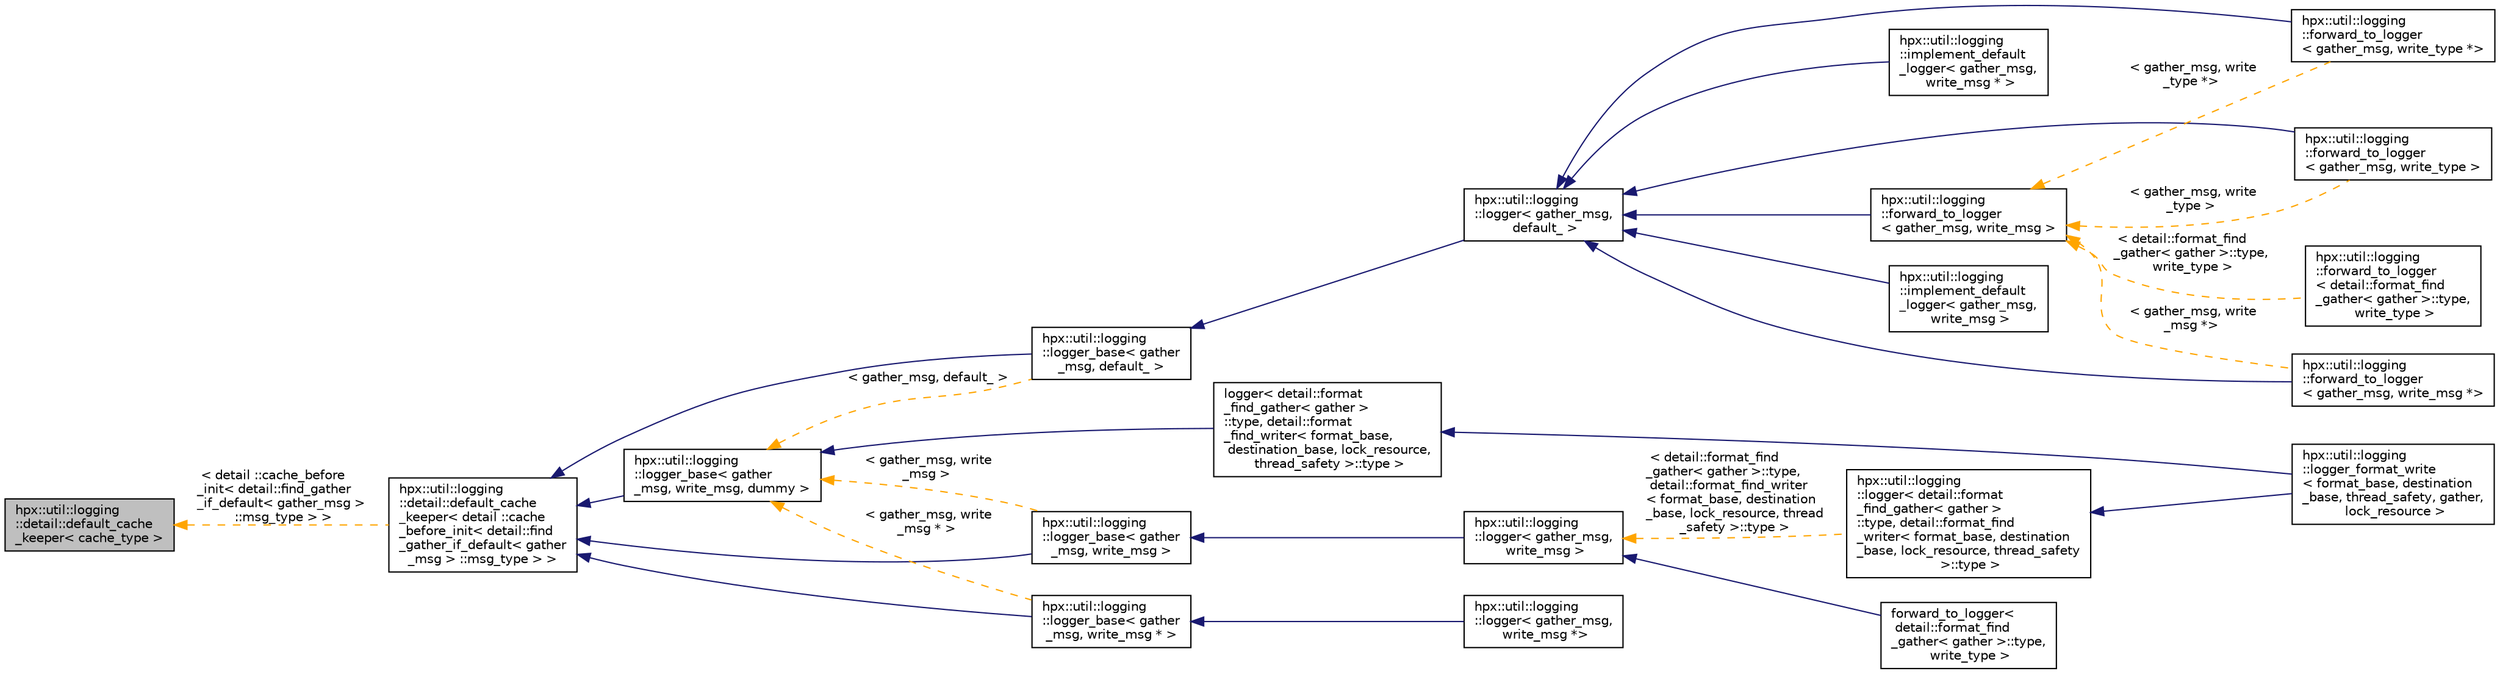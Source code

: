 digraph "hpx::util::logging::detail::default_cache_keeper&lt; cache_type &gt;"
{
  edge [fontname="Helvetica",fontsize="10",labelfontname="Helvetica",labelfontsize="10"];
  node [fontname="Helvetica",fontsize="10",shape=record];
  rankdir="LR";
  Node0 [label="hpx::util::logging\l::detail::default_cache\l_keeper\< cache_type \>",height=0.2,width=0.4,color="black", fillcolor="grey75", style="filled", fontcolor="black"];
  Node0 -> Node1 [dir="back",color="orange",fontsize="10",style="dashed",label=" \< detail ::cache_before\l_init\< detail::find_gather\l_if_default\< gather_msg \>\l ::msg_type \> \>" ,fontname="Helvetica"];
  Node1 [label="hpx::util::logging\l::detail::default_cache\l_keeper\< detail ::cache\l_before_init\< detail::find\l_gather_if_default\< gather\l_msg \> ::msg_type \> \>",height=0.2,width=0.4,color="black", fillcolor="white", style="filled",URL="$d6/d40/structhpx_1_1util_1_1logging_1_1detail_1_1default__cache__keeper.html"];
  Node1 -> Node2 [dir="back",color="midnightblue",fontsize="10",style="solid",fontname="Helvetica"];
  Node2 [label="hpx::util::logging\l::logger_base\< gather\l_msg, write_msg, dummy \>",height=0.2,width=0.4,color="black", fillcolor="white", style="filled",URL="$da/d10/structhpx_1_1util_1_1logging_1_1logger__base.html",tooltip="logger base class. "];
  Node2 -> Node3 [dir="back",color="midnightblue",fontsize="10",style="solid",fontname="Helvetica"];
  Node3 [label="logger\< detail::format\l_find_gather\< gather \>\l::type, detail::format\l_find_writer\< format_base,\l destination_base, lock_resource,\l thread_safety \>::type \>",height=0.2,width=0.4,color="black", fillcolor="white", style="filled",URL="$d3/d3e/structhpx_1_1util_1_1logging_1_1logger.html"];
  Node3 -> Node4 [dir="back",color="midnightblue",fontsize="10",style="solid",fontname="Helvetica"];
  Node4 [label="hpx::util::logging\l::logger_format_write\l\< format_base, destination\l_base, thread_safety, gather,\l lock_resource \>",height=0.2,width=0.4,color="black", fillcolor="white", style="filled",URL="$db/d69/structhpx_1_1util_1_1logging_1_1logger__format__write.html",tooltip="Makes it easier to use a logger with format_write class. "];
  Node2 -> Node5 [dir="back",color="orange",fontsize="10",style="dashed",label=" \< gather_msg, write\l_msg \>" ,fontname="Helvetica"];
  Node5 [label="hpx::util::logging\l::logger_base\< gather\l_msg, write_msg \>",height=0.2,width=0.4,color="black", fillcolor="white", style="filled",URL="$da/d10/structhpx_1_1util_1_1logging_1_1logger__base.html"];
  Node5 -> Node6 [dir="back",color="midnightblue",fontsize="10",style="solid",fontname="Helvetica"];
  Node6 [label="hpx::util::logging\l::logger\< gather_msg,\l write_msg \>",height=0.2,width=0.4,color="black", fillcolor="white", style="filled",URL="$d3/d3e/structhpx_1_1util_1_1logging_1_1logger.html",tooltip="The logger class. Every log from your application is an instance of this (see workflow) ..."];
  Node6 -> Node7 [dir="back",color="midnightblue",fontsize="10",style="solid",fontname="Helvetica"];
  Node7 [label="forward_to_logger\<\l detail::format_find\l_gather\< gather \>::type,\l write_type \>",height=0.2,width=0.4,color="black", fillcolor="white", style="filled",URL="$d5/d80/structhpx_1_1util_1_1logging_1_1forward__to__logger.html"];
  Node6 -> Node8 [dir="back",color="orange",fontsize="10",style="dashed",label=" \< detail::format_find\l_gather\< gather \>::type,\l detail::format_find_writer\l\< format_base, destination\l_base, lock_resource, thread\l_safety \>::type \>" ,fontname="Helvetica"];
  Node8 [label="hpx::util::logging\l::logger\< detail::format\l_find_gather\< gather \>\l::type, detail::format_find\l_writer\< format_base, destination\l_base, lock_resource, thread_safety\l \>::type \>",height=0.2,width=0.4,color="black", fillcolor="white", style="filled",URL="$d3/d3e/structhpx_1_1util_1_1logging_1_1logger.html"];
  Node8 -> Node4 [dir="back",color="midnightblue",fontsize="10",style="solid",fontname="Helvetica"];
  Node2 -> Node9 [dir="back",color="orange",fontsize="10",style="dashed",label=" \< gather_msg, default_ \>" ,fontname="Helvetica"];
  Node9 [label="hpx::util::logging\l::logger_base\< gather\l_msg, default_ \>",height=0.2,width=0.4,color="black", fillcolor="white", style="filled",URL="$da/d10/structhpx_1_1util_1_1logging_1_1logger__base.html"];
  Node9 -> Node10 [dir="back",color="midnightblue",fontsize="10",style="solid",fontname="Helvetica"];
  Node10 [label="hpx::util::logging\l::logger\< gather_msg,\l default_ \>",height=0.2,width=0.4,color="black", fillcolor="white", style="filled",URL="$dd/d21/structhpx_1_1util_1_1logging_1_1logger_3_01gather__msg_00_01default___01_4.html"];
  Node10 -> Node11 [dir="back",color="midnightblue",fontsize="10",style="solid",fontname="Helvetica"];
  Node11 [label="hpx::util::logging\l::forward_to_logger\l\< gather_msg, write_msg *\>",height=0.2,width=0.4,color="black", fillcolor="white", style="filled",URL="$d5/d80/structhpx_1_1util_1_1logging_1_1forward__to__logger.html"];
  Node10 -> Node12 [dir="back",color="midnightblue",fontsize="10",style="solid",fontname="Helvetica"];
  Node12 [label="hpx::util::logging\l::forward_to_logger\l\< gather_msg, write_type *\>",height=0.2,width=0.4,color="black", fillcolor="white", style="filled",URL="$d5/d80/structhpx_1_1util_1_1logging_1_1forward__to__logger.html"];
  Node10 -> Node13 [dir="back",color="midnightblue",fontsize="10",style="solid",fontname="Helvetica"];
  Node13 [label="hpx::util::logging\l::forward_to_logger\l\< gather_msg, write_type \>",height=0.2,width=0.4,color="black", fillcolor="white", style="filled",URL="$d5/d80/structhpx_1_1util_1_1logging_1_1forward__to__logger.html"];
  Node10 -> Node14 [dir="back",color="midnightblue",fontsize="10",style="solid",fontname="Helvetica"];
  Node14 [label="hpx::util::logging\l::forward_to_logger\l\< gather_msg, write_msg \>",height=0.2,width=0.4,color="black", fillcolor="white", style="filled",URL="$d5/d80/structhpx_1_1util_1_1logging_1_1forward__to__logger.html",tooltip="Forwards everything to a different logger. "];
  Node14 -> Node13 [dir="back",color="orange",fontsize="10",style="dashed",label=" \< gather_msg, write\l_type \>" ,fontname="Helvetica"];
  Node14 -> Node12 [dir="back",color="orange",fontsize="10",style="dashed",label=" \< gather_msg, write\l_type *\>" ,fontname="Helvetica"];
  Node14 -> Node15 [dir="back",color="orange",fontsize="10",style="dashed",label=" \< detail::format_find\l_gather\< gather \>::type,\l write_type \>" ,fontname="Helvetica"];
  Node15 [label="hpx::util::logging\l::forward_to_logger\l\< detail::format_find\l_gather\< gather \>::type,\l write_type \>",height=0.2,width=0.4,color="black", fillcolor="white", style="filled",URL="$d5/d80/structhpx_1_1util_1_1logging_1_1forward__to__logger.html"];
  Node14 -> Node11 [dir="back",color="orange",fontsize="10",style="dashed",label=" \< gather_msg, write\l_msg *\>" ,fontname="Helvetica"];
  Node10 -> Node16 [dir="back",color="midnightblue",fontsize="10",style="solid",fontname="Helvetica"];
  Node16 [label="hpx::util::logging\l::implement_default\l_logger\< gather_msg,\l write_msg \>",height=0.2,width=0.4,color="black", fillcolor="white", style="filled",URL="$de/d5d/structhpx_1_1util_1_1logging_1_1implement__default__logger.html"];
  Node10 -> Node17 [dir="back",color="midnightblue",fontsize="10",style="solid",fontname="Helvetica"];
  Node17 [label="hpx::util::logging\l::implement_default\l_logger\< gather_msg,\l write_msg * \>",height=0.2,width=0.4,color="black", fillcolor="white", style="filled",URL="$d5/d38/structhpx_1_1util_1_1logging_1_1implement__default__logger_3_01gather__msg_00_01write__msg_01_5_01_4.html"];
  Node2 -> Node18 [dir="back",color="orange",fontsize="10",style="dashed",label=" \< gather_msg, write\l_msg * \>" ,fontname="Helvetica"];
  Node18 [label="hpx::util::logging\l::logger_base\< gather\l_msg, write_msg * \>",height=0.2,width=0.4,color="black", fillcolor="white", style="filled",URL="$da/d10/structhpx_1_1util_1_1logging_1_1logger__base.html"];
  Node18 -> Node19 [dir="back",color="midnightblue",fontsize="10",style="solid",fontname="Helvetica"];
  Node19 [label="hpx::util::logging\l::logger\< gather_msg,\l write_msg *\>",height=0.2,width=0.4,color="black", fillcolor="white", style="filled",URL="$d7/d7d/structhpx_1_1util_1_1logging_1_1logger_3_01gather__msg_00_01write__msg_01_5_4.html"];
  Node1 -> Node9 [dir="back",color="midnightblue",fontsize="10",style="solid",fontname="Helvetica"];
  Node1 -> Node18 [dir="back",color="midnightblue",fontsize="10",style="solid",fontname="Helvetica"];
  Node1 -> Node5 [dir="back",color="midnightblue",fontsize="10",style="solid",fontname="Helvetica"];
}
